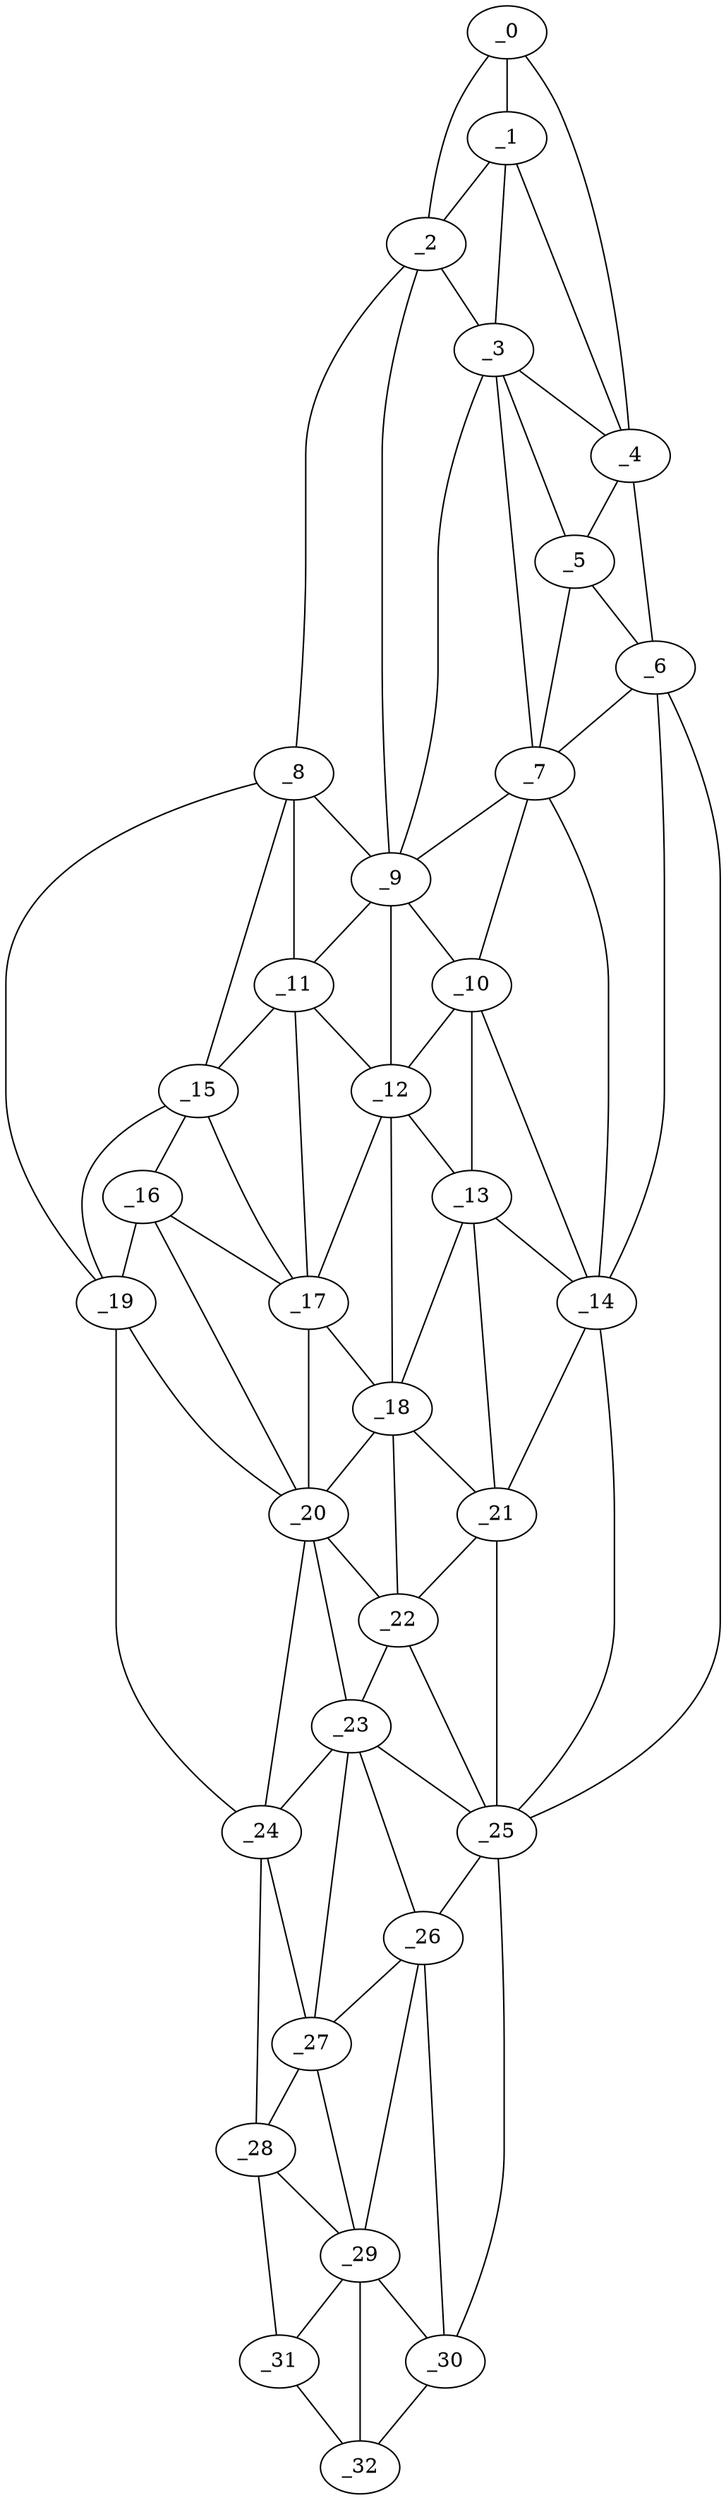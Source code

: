 graph "obj15__325.gxl" {
	_0	 [x=6,
		y=72];
	_1	 [x=18,
		y=68];
	_0 -- _1	 [valence=2];
	_2	 [x=24,
		y=59];
	_0 -- _2	 [valence=1];
	_4	 [x=31,
		y=91];
	_0 -- _4	 [valence=1];
	_1 -- _2	 [valence=2];
	_3	 [x=29,
		y=73];
	_1 -- _3	 [valence=2];
	_1 -- _4	 [valence=2];
	_2 -- _3	 [valence=2];
	_8	 [x=48,
		y=49];
	_2 -- _8	 [valence=1];
	_9	 [x=48,
		y=68];
	_2 -- _9	 [valence=2];
	_3 -- _4	 [valence=1];
	_5	 [x=39,
		y=84];
	_3 -- _5	 [valence=2];
	_7	 [x=43,
		y=80];
	_3 -- _7	 [valence=1];
	_3 -- _9	 [valence=2];
	_4 -- _5	 [valence=2];
	_6	 [x=39,
		y=91];
	_4 -- _6	 [valence=1];
	_5 -- _6	 [valence=2];
	_5 -- _7	 [valence=2];
	_6 -- _7	 [valence=1];
	_14	 [x=60,
		y=84];
	_6 -- _14	 [valence=2];
	_25	 [x=100,
		y=72];
	_6 -- _25	 [valence=1];
	_7 -- _9	 [valence=2];
	_10	 [x=54,
		y=77];
	_7 -- _10	 [valence=2];
	_7 -- _14	 [valence=2];
	_8 -- _9	 [valence=2];
	_11	 [x=58,
		y=56];
	_8 -- _11	 [valence=1];
	_15	 [x=62,
		y=45];
	_8 -- _15	 [valence=2];
	_19	 [x=79,
		y=38];
	_8 -- _19	 [valence=1];
	_9 -- _10	 [valence=1];
	_9 -- _11	 [valence=2];
	_12	 [x=58,
		y=64];
	_9 -- _12	 [valence=2];
	_10 -- _12	 [valence=2];
	_13	 [x=58,
		y=77];
	_10 -- _13	 [valence=1];
	_10 -- _14	 [valence=1];
	_11 -- _12	 [valence=2];
	_11 -- _15	 [valence=2];
	_17	 [x=74,
		y=55];
	_11 -- _17	 [valence=2];
	_12 -- _13	 [valence=2];
	_12 -- _17	 [valence=2];
	_18	 [x=77,
		y=60];
	_12 -- _18	 [valence=2];
	_13 -- _14	 [valence=2];
	_13 -- _18	 [valence=1];
	_21	 [x=83,
		y=68];
	_13 -- _21	 [valence=1];
	_14 -- _21	 [valence=1];
	_14 -- _25	 [valence=2];
	_16	 [x=70,
		y=43];
	_15 -- _16	 [valence=2];
	_15 -- _17	 [valence=2];
	_15 -- _19	 [valence=1];
	_16 -- _17	 [valence=2];
	_16 -- _19	 [valence=2];
	_20	 [x=81,
		y=54];
	_16 -- _20	 [valence=2];
	_17 -- _18	 [valence=1];
	_17 -- _20	 [valence=1];
	_18 -- _20	 [valence=2];
	_18 -- _21	 [valence=2];
	_22	 [x=91,
		y=63];
	_18 -- _22	 [valence=2];
	_19 -- _20	 [valence=1];
	_24	 [x=99,
		y=38];
	_19 -- _24	 [valence=1];
	_20 -- _22	 [valence=2];
	_23	 [x=97,
		y=61];
	_20 -- _23	 [valence=2];
	_20 -- _24	 [valence=1];
	_21 -- _22	 [valence=1];
	_21 -- _25	 [valence=2];
	_22 -- _23	 [valence=1];
	_22 -- _25	 [valence=1];
	_23 -- _24	 [valence=2];
	_23 -- _25	 [valence=2];
	_26	 [x=104,
		y=61];
	_23 -- _26	 [valence=2];
	_27	 [x=107,
		y=44];
	_23 -- _27	 [valence=1];
	_24 -- _27	 [valence=2];
	_28	 [x=116,
		y=44];
	_24 -- _28	 [valence=1];
	_25 -- _26	 [valence=1];
	_30	 [x=120,
		y=61];
	_25 -- _30	 [valence=1];
	_26 -- _27	 [valence=1];
	_29	 [x=117,
		y=59];
	_26 -- _29	 [valence=2];
	_26 -- _30	 [valence=1];
	_27 -- _28	 [valence=2];
	_27 -- _29	 [valence=1];
	_28 -- _29	 [valence=2];
	_31	 [x=122,
		y=48];
	_28 -- _31	 [valence=1];
	_29 -- _30	 [valence=2];
	_29 -- _31	 [valence=2];
	_32	 [x=125,
		y=58];
	_29 -- _32	 [valence=1];
	_30 -- _32	 [valence=1];
	_31 -- _32	 [valence=1];
}
